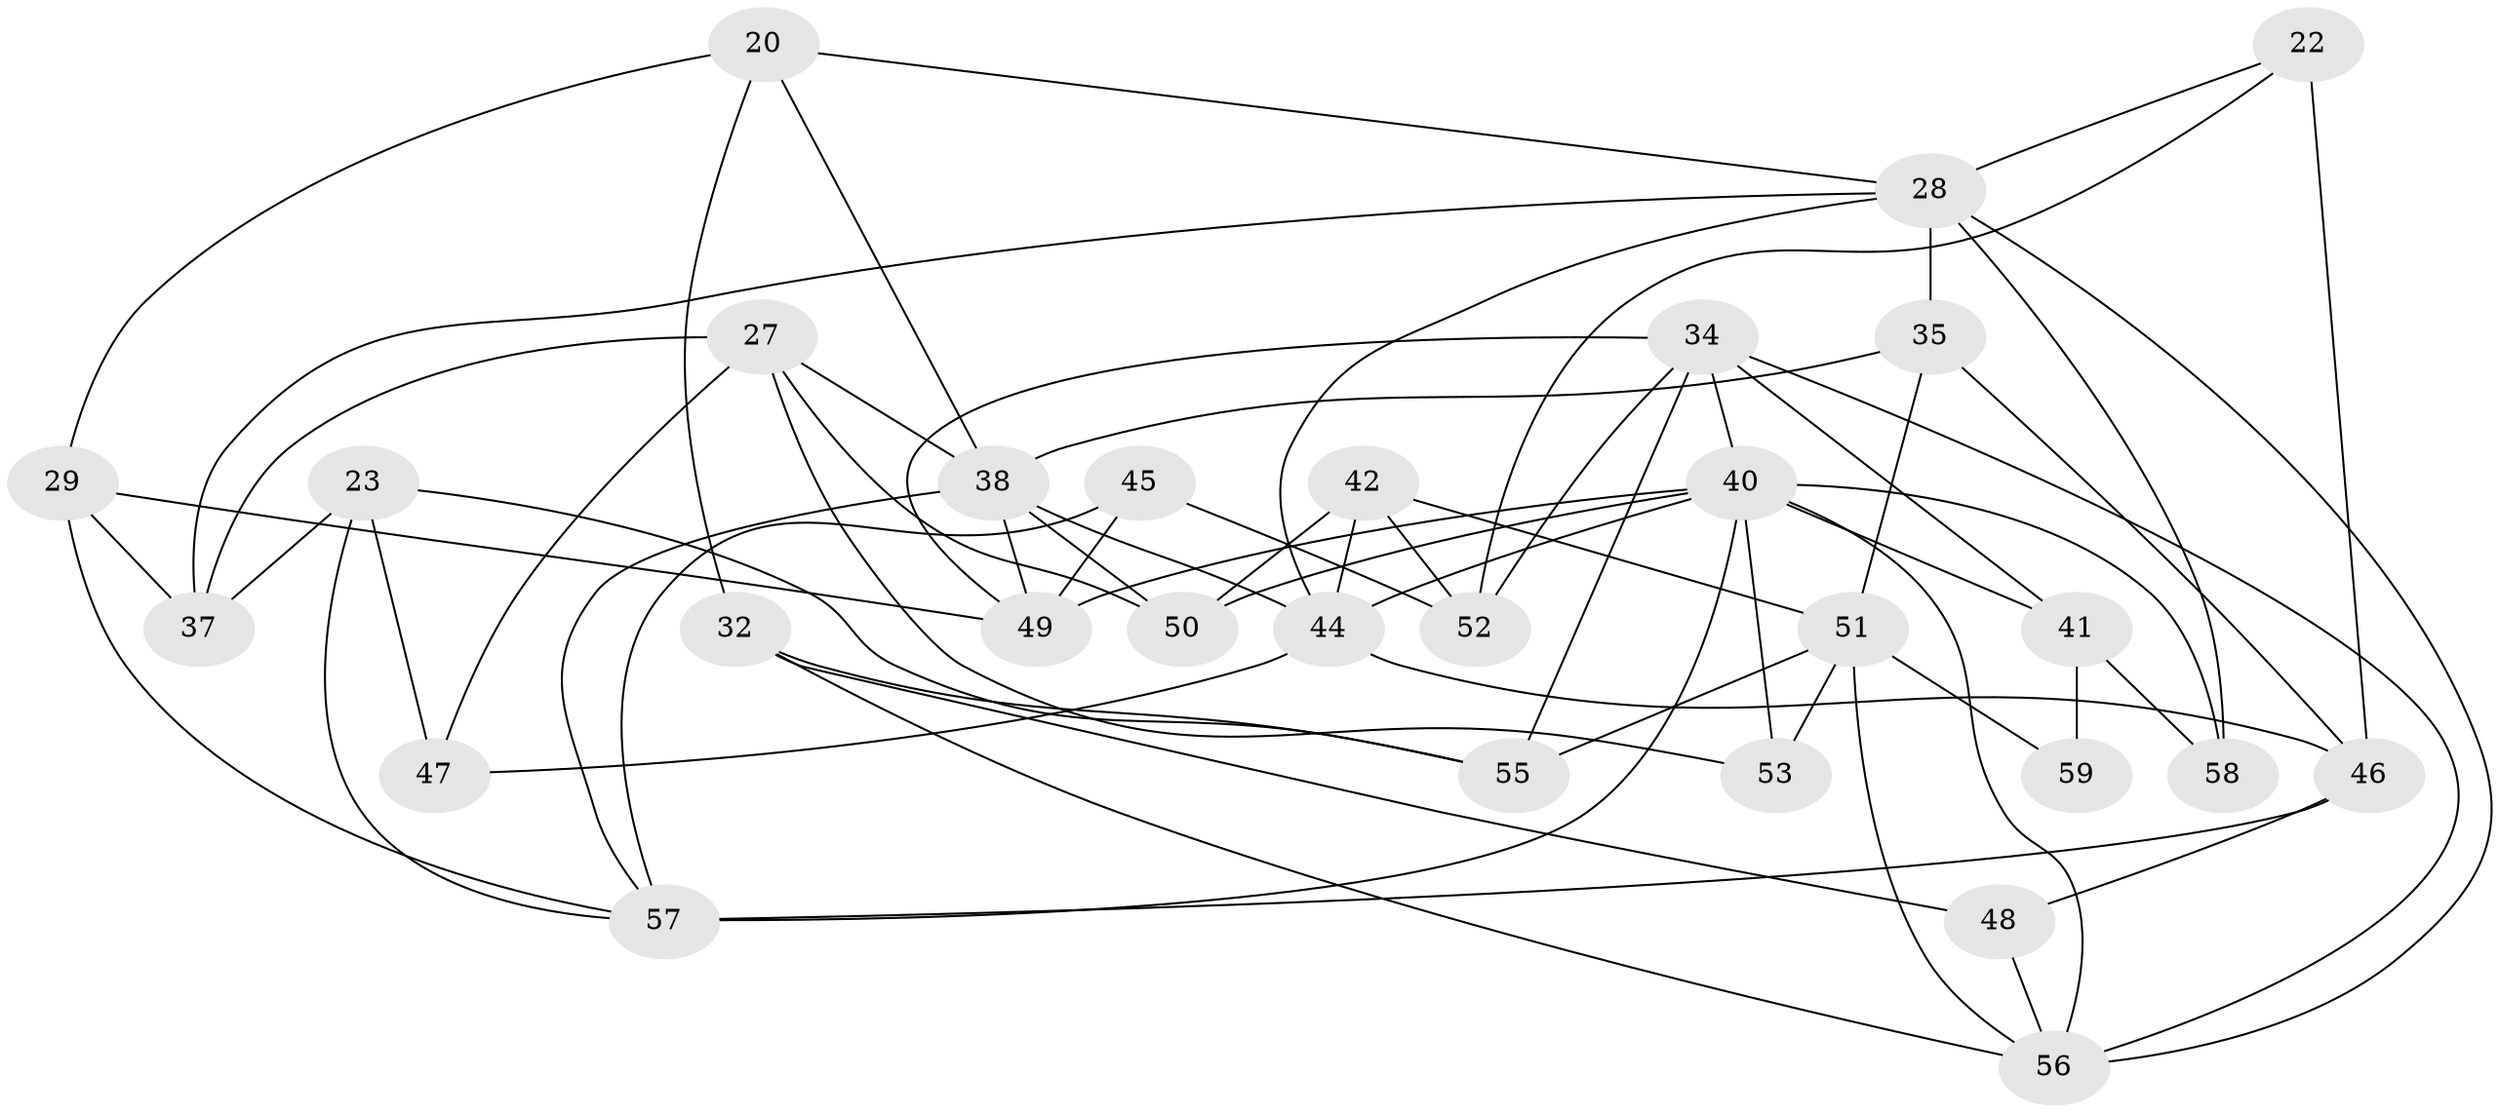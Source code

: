 // original degree distribution, {4: 1.0}
// Generated by graph-tools (version 1.1) at 2025/57/03/09/25 04:57:04]
// undirected, 29 vertices, 66 edges
graph export_dot {
graph [start="1"]
  node [color=gray90,style=filled];
  20 [super="+10"];
  22;
  23;
  27 [super="+25"];
  28 [super="+2+24"];
  29;
  32 [super="+3"];
  34 [super="+16"];
  35;
  37;
  38 [super="+19+36"];
  40 [super="+4+5+9+33"];
  41 [super="+6"];
  42;
  44 [super="+21+26"];
  45;
  46 [super="+8"];
  47;
  48;
  49 [super="+39"];
  50 [super="+43"];
  51 [super="+1+11"];
  52;
  53;
  55;
  56 [super="+7+12"];
  57 [super="+13+31"];
  58 [super="+54"];
  59;
  20 -- 29;
  20 -- 38 [weight=2];
  20 -- 32 [weight=2];
  20 -- 28;
  22 -- 46 [weight=2];
  22 -- 52;
  22 -- 28;
  23 -- 37;
  23 -- 57;
  23 -- 47;
  23 -- 55;
  27 -- 37;
  27 -- 47 [weight=2];
  27 -- 53;
  27 -- 50;
  27 -- 38;
  28 -- 56 [weight=2];
  28 -- 35;
  28 -- 58 [weight=3];
  28 -- 37;
  28 -- 44;
  29 -- 37;
  29 -- 49;
  29 -- 57;
  32 -- 48 [weight=2];
  32 -- 55;
  32 -- 56;
  34 -- 52;
  34 -- 49;
  34 -- 56;
  34 -- 41;
  34 -- 55;
  34 -- 40;
  35 -- 46;
  35 -- 51;
  35 -- 38;
  38 -- 49;
  38 -- 50;
  38 -- 57 [weight=2];
  38 -- 44 [weight=2];
  40 -- 41;
  40 -- 57 [weight=4];
  40 -- 53 [weight=2];
  40 -- 50 [weight=3];
  40 -- 56;
  40 -- 44 [weight=2];
  40 -- 49;
  40 -- 58;
  41 -- 59 [weight=2];
  41 -- 58 [weight=2];
  42 -- 50;
  42 -- 52;
  42 -- 51;
  42 -- 44;
  44 -- 47;
  44 -- 46;
  45 -- 52;
  45 -- 49 [weight=2];
  45 -- 57;
  46 -- 48;
  46 -- 57;
  48 -- 56;
  51 -- 53;
  51 -- 59 [weight=2];
  51 -- 55;
  51 -- 56 [weight=2];
}
